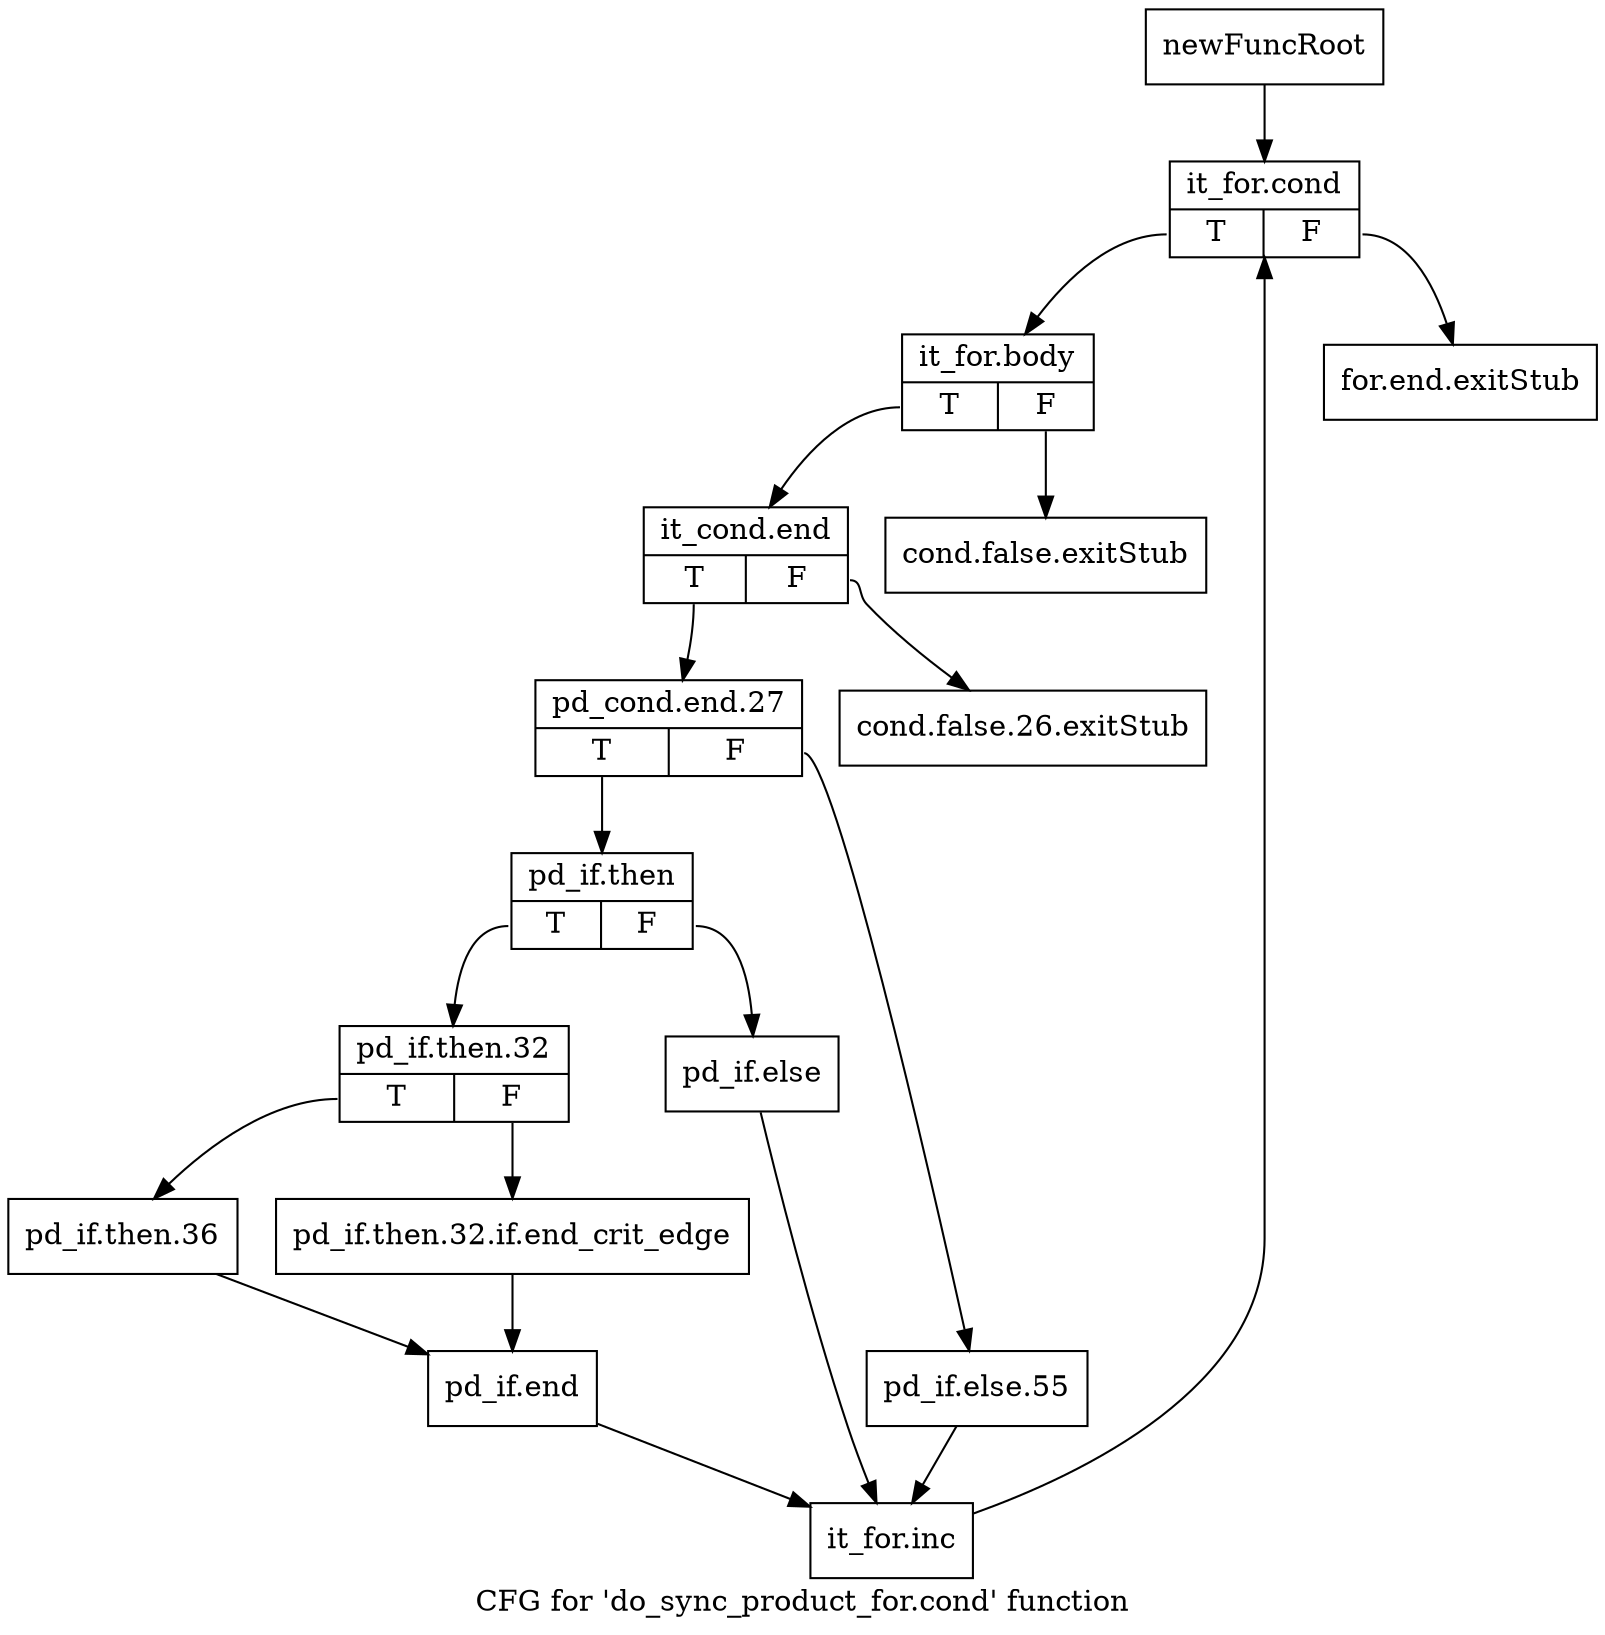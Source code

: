 digraph "CFG for 'do_sync_product_for.cond' function" {
	label="CFG for 'do_sync_product_for.cond' function";

	Node0x48b66a0 [shape=record,label="{newFuncRoot}"];
	Node0x48b66a0 -> Node0x48b67e0;
	Node0x48b66f0 [shape=record,label="{for.end.exitStub}"];
	Node0x48b6740 [shape=record,label="{cond.false.exitStub}"];
	Node0x48b6790 [shape=record,label="{cond.false.26.exitStub}"];
	Node0x48b67e0 [shape=record,label="{it_for.cond|{<s0>T|<s1>F}}"];
	Node0x48b67e0:s0 -> Node0x48b6830;
	Node0x48b67e0:s1 -> Node0x48b66f0;
	Node0x48b6830 [shape=record,label="{it_for.body|{<s0>T|<s1>F}}"];
	Node0x48b6830:s0 -> Node0x48b6880;
	Node0x48b6830:s1 -> Node0x48b6740;
	Node0x48b6880 [shape=record,label="{it_cond.end|{<s0>T|<s1>F}}"];
	Node0x48b6880:s0 -> Node0x48b68d0;
	Node0x48b6880:s1 -> Node0x48b6790;
	Node0x48b68d0 [shape=record,label="{pd_cond.end.27|{<s0>T|<s1>F}}"];
	Node0x48b68d0:s0 -> Node0x48b6970;
	Node0x48b68d0:s1 -> Node0x48b6920;
	Node0x48b6920 [shape=record,label="{pd_if.else.55}"];
	Node0x48b6920 -> Node0x48b6b50;
	Node0x48b6970 [shape=record,label="{pd_if.then|{<s0>T|<s1>F}}"];
	Node0x48b6970:s0 -> Node0x48b6a10;
	Node0x48b6970:s1 -> Node0x48b69c0;
	Node0x48b69c0 [shape=record,label="{pd_if.else}"];
	Node0x48b69c0 -> Node0x48b6b50;
	Node0x48b6a10 [shape=record,label="{pd_if.then.32|{<s0>T|<s1>F}}"];
	Node0x48b6a10:s0 -> Node0x48b6ab0;
	Node0x48b6a10:s1 -> Node0x48b6a60;
	Node0x48b6a60 [shape=record,label="{pd_if.then.32.if.end_crit_edge}"];
	Node0x48b6a60 -> Node0x48b6b00;
	Node0x48b6ab0 [shape=record,label="{pd_if.then.36}"];
	Node0x48b6ab0 -> Node0x48b6b00;
	Node0x48b6b00 [shape=record,label="{pd_if.end}"];
	Node0x48b6b00 -> Node0x48b6b50;
	Node0x48b6b50 [shape=record,label="{it_for.inc}"];
	Node0x48b6b50 -> Node0x48b67e0;
}
